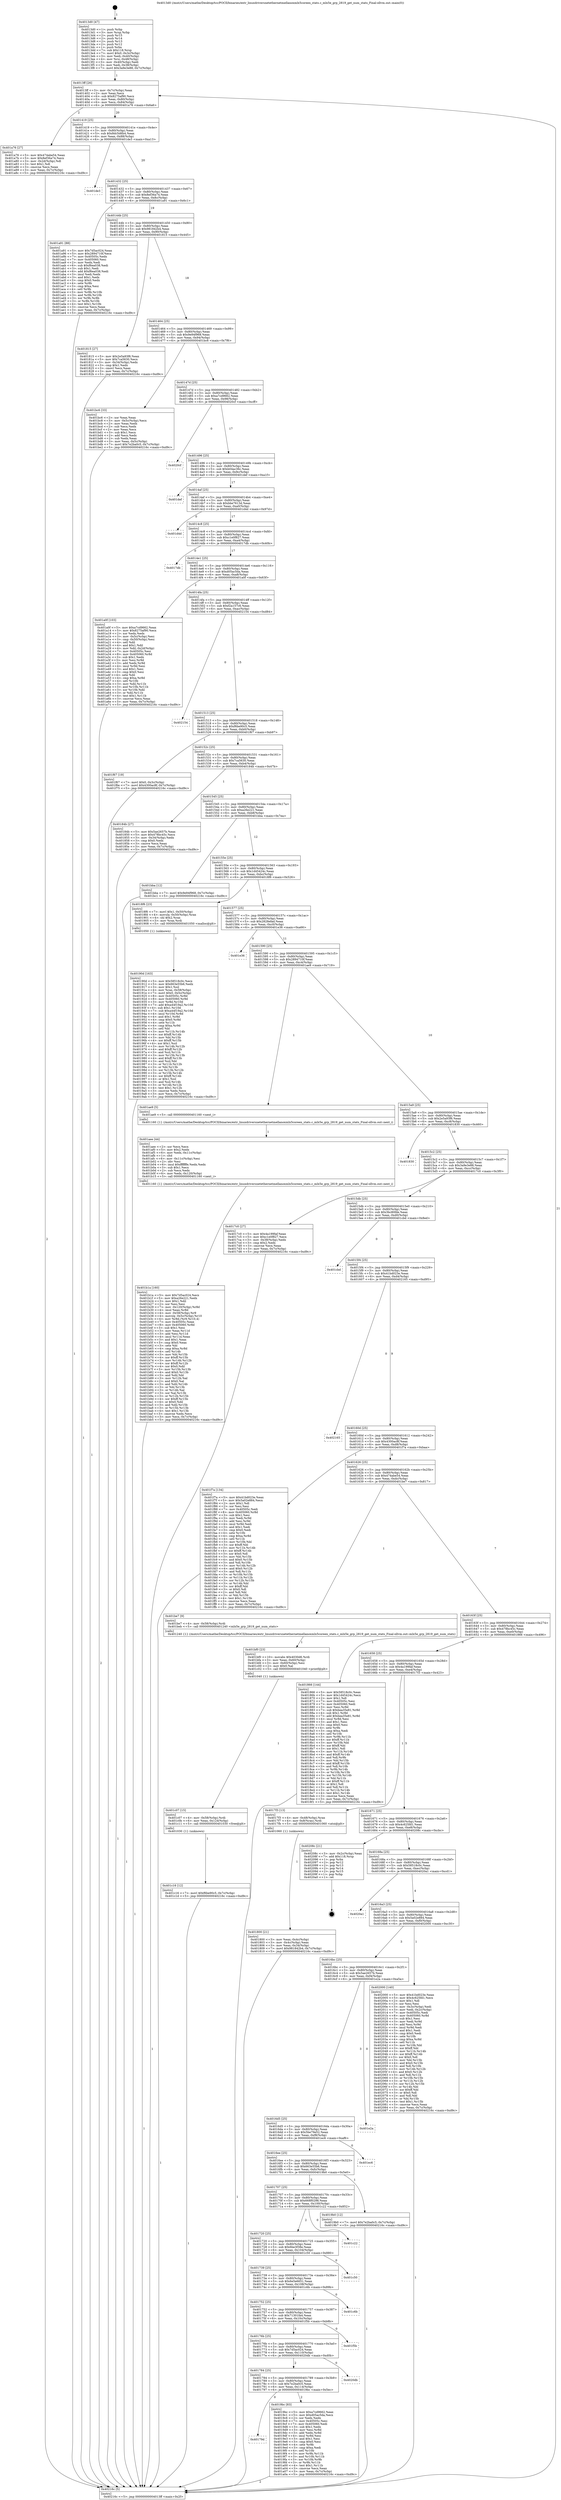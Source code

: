 digraph "0x4013d0" {
  label = "0x4013d0 (/mnt/c/Users/mathe/Desktop/tcc/POCII/binaries/extr_linuxdriversnetethernetmellanoxmlx5coreen_stats.c_mlx5e_grp_2819_get_num_stats_Final-ollvm.out::main(0))"
  labelloc = "t"
  node[shape=record]

  Entry [label="",width=0.3,height=0.3,shape=circle,fillcolor=black,style=filled]
  "0x4013ff" [label="{
     0x4013ff [26]\l
     | [instrs]\l
     &nbsp;&nbsp;0x4013ff \<+3\>: mov -0x7c(%rbp),%eax\l
     &nbsp;&nbsp;0x401402 \<+2\>: mov %eax,%ecx\l
     &nbsp;&nbsp;0x401404 \<+6\>: sub $0x8275af90,%ecx\l
     &nbsp;&nbsp;0x40140a \<+3\>: mov %eax,-0x80(%rbp)\l
     &nbsp;&nbsp;0x40140d \<+6\>: mov %ecx,-0x84(%rbp)\l
     &nbsp;&nbsp;0x401413 \<+6\>: je 0000000000401a76 \<main+0x6a6\>\l
  }"]
  "0x401a76" [label="{
     0x401a76 [27]\l
     | [instrs]\l
     &nbsp;&nbsp;0x401a76 \<+5\>: mov $0x474abe54,%eax\l
     &nbsp;&nbsp;0x401a7b \<+5\>: mov $0x8ef36a74,%ecx\l
     &nbsp;&nbsp;0x401a80 \<+3\>: mov -0x2d(%rbp),%dl\l
     &nbsp;&nbsp;0x401a83 \<+3\>: test $0x1,%dl\l
     &nbsp;&nbsp;0x401a86 \<+3\>: cmovne %ecx,%eax\l
     &nbsp;&nbsp;0x401a89 \<+3\>: mov %eax,-0x7c(%rbp)\l
     &nbsp;&nbsp;0x401a8c \<+5\>: jmp 000000000040216c \<main+0xd9c\>\l
  }"]
  "0x401419" [label="{
     0x401419 [25]\l
     | [instrs]\l
     &nbsp;&nbsp;0x401419 \<+5\>: jmp 000000000040141e \<main+0x4e\>\l
     &nbsp;&nbsp;0x40141e \<+3\>: mov -0x80(%rbp),%eax\l
     &nbsp;&nbsp;0x401421 \<+5\>: sub $0x8dc5d6b4,%eax\l
     &nbsp;&nbsp;0x401426 \<+6\>: mov %eax,-0x88(%rbp)\l
     &nbsp;&nbsp;0x40142c \<+6\>: je 0000000000401de3 \<main+0xa13\>\l
  }"]
  Exit [label="",width=0.3,height=0.3,shape=circle,fillcolor=black,style=filled,peripheries=2]
  "0x401de3" [label="{
     0x401de3\l
  }", style=dashed]
  "0x401432" [label="{
     0x401432 [25]\l
     | [instrs]\l
     &nbsp;&nbsp;0x401432 \<+5\>: jmp 0000000000401437 \<main+0x67\>\l
     &nbsp;&nbsp;0x401437 \<+3\>: mov -0x80(%rbp),%eax\l
     &nbsp;&nbsp;0x40143a \<+5\>: sub $0x8ef36a74,%eax\l
     &nbsp;&nbsp;0x40143f \<+6\>: mov %eax,-0x8c(%rbp)\l
     &nbsp;&nbsp;0x401445 \<+6\>: je 0000000000401a91 \<main+0x6c1\>\l
  }"]
  "0x401c16" [label="{
     0x401c16 [12]\l
     | [instrs]\l
     &nbsp;&nbsp;0x401c16 \<+7\>: movl $0xf6be90c5,-0x7c(%rbp)\l
     &nbsp;&nbsp;0x401c1d \<+5\>: jmp 000000000040216c \<main+0xd9c\>\l
  }"]
  "0x401a91" [label="{
     0x401a91 [88]\l
     | [instrs]\l
     &nbsp;&nbsp;0x401a91 \<+5\>: mov $0x7d5ac024,%eax\l
     &nbsp;&nbsp;0x401a96 \<+5\>: mov $0x2894710f,%ecx\l
     &nbsp;&nbsp;0x401a9b \<+7\>: mov 0x40505c,%edx\l
     &nbsp;&nbsp;0x401aa2 \<+7\>: mov 0x405060,%esi\l
     &nbsp;&nbsp;0x401aa9 \<+2\>: mov %edx,%edi\l
     &nbsp;&nbsp;0x401aab \<+6\>: sub $0xf6ea038,%edi\l
     &nbsp;&nbsp;0x401ab1 \<+3\>: sub $0x1,%edi\l
     &nbsp;&nbsp;0x401ab4 \<+6\>: add $0xf6ea038,%edi\l
     &nbsp;&nbsp;0x401aba \<+3\>: imul %edi,%edx\l
     &nbsp;&nbsp;0x401abd \<+3\>: and $0x1,%edx\l
     &nbsp;&nbsp;0x401ac0 \<+3\>: cmp $0x0,%edx\l
     &nbsp;&nbsp;0x401ac3 \<+4\>: sete %r8b\l
     &nbsp;&nbsp;0x401ac7 \<+3\>: cmp $0xa,%esi\l
     &nbsp;&nbsp;0x401aca \<+4\>: setl %r9b\l
     &nbsp;&nbsp;0x401ace \<+3\>: mov %r8b,%r10b\l
     &nbsp;&nbsp;0x401ad1 \<+3\>: and %r9b,%r10b\l
     &nbsp;&nbsp;0x401ad4 \<+3\>: xor %r9b,%r8b\l
     &nbsp;&nbsp;0x401ad7 \<+3\>: or %r8b,%r10b\l
     &nbsp;&nbsp;0x401ada \<+4\>: test $0x1,%r10b\l
     &nbsp;&nbsp;0x401ade \<+3\>: cmovne %ecx,%eax\l
     &nbsp;&nbsp;0x401ae1 \<+3\>: mov %eax,-0x7c(%rbp)\l
     &nbsp;&nbsp;0x401ae4 \<+5\>: jmp 000000000040216c \<main+0xd9c\>\l
  }"]
  "0x40144b" [label="{
     0x40144b [25]\l
     | [instrs]\l
     &nbsp;&nbsp;0x40144b \<+5\>: jmp 0000000000401450 \<main+0x80\>\l
     &nbsp;&nbsp;0x401450 \<+3\>: mov -0x80(%rbp),%eax\l
     &nbsp;&nbsp;0x401453 \<+5\>: sub $0x981842b4,%eax\l
     &nbsp;&nbsp;0x401458 \<+6\>: mov %eax,-0x90(%rbp)\l
     &nbsp;&nbsp;0x40145e \<+6\>: je 0000000000401815 \<main+0x445\>\l
  }"]
  "0x401c07" [label="{
     0x401c07 [15]\l
     | [instrs]\l
     &nbsp;&nbsp;0x401c07 \<+4\>: mov -0x58(%rbp),%rdi\l
     &nbsp;&nbsp;0x401c0b \<+6\>: mov %eax,-0x124(%rbp)\l
     &nbsp;&nbsp;0x401c11 \<+5\>: call 0000000000401030 \<free@plt\>\l
     | [calls]\l
     &nbsp;&nbsp;0x401030 \{1\} (unknown)\l
  }"]
  "0x401815" [label="{
     0x401815 [27]\l
     | [instrs]\l
     &nbsp;&nbsp;0x401815 \<+5\>: mov $0x2e5a93f6,%eax\l
     &nbsp;&nbsp;0x40181a \<+5\>: mov $0x7ca5630,%ecx\l
     &nbsp;&nbsp;0x40181f \<+3\>: mov -0x34(%rbp),%edx\l
     &nbsp;&nbsp;0x401822 \<+3\>: cmp $0x1,%edx\l
     &nbsp;&nbsp;0x401825 \<+3\>: cmovl %ecx,%eax\l
     &nbsp;&nbsp;0x401828 \<+3\>: mov %eax,-0x7c(%rbp)\l
     &nbsp;&nbsp;0x40182b \<+5\>: jmp 000000000040216c \<main+0xd9c\>\l
  }"]
  "0x401464" [label="{
     0x401464 [25]\l
     | [instrs]\l
     &nbsp;&nbsp;0x401464 \<+5\>: jmp 0000000000401469 \<main+0x99\>\l
     &nbsp;&nbsp;0x401469 \<+3\>: mov -0x80(%rbp),%eax\l
     &nbsp;&nbsp;0x40146c \<+5\>: sub $0x9e94f968,%eax\l
     &nbsp;&nbsp;0x401471 \<+6\>: mov %eax,-0x94(%rbp)\l
     &nbsp;&nbsp;0x401477 \<+6\>: je 0000000000401bc6 \<main+0x7f6\>\l
  }"]
  "0x401bf0" [label="{
     0x401bf0 [23]\l
     | [instrs]\l
     &nbsp;&nbsp;0x401bf0 \<+10\>: movabs $0x4030d6,%rdi\l
     &nbsp;&nbsp;0x401bfa \<+3\>: mov %eax,-0x60(%rbp)\l
     &nbsp;&nbsp;0x401bfd \<+3\>: mov -0x60(%rbp),%esi\l
     &nbsp;&nbsp;0x401c00 \<+2\>: mov $0x0,%al\l
     &nbsp;&nbsp;0x401c02 \<+5\>: call 0000000000401040 \<printf@plt\>\l
     | [calls]\l
     &nbsp;&nbsp;0x401040 \{1\} (unknown)\l
  }"]
  "0x401bc6" [label="{
     0x401bc6 [33]\l
     | [instrs]\l
     &nbsp;&nbsp;0x401bc6 \<+2\>: xor %eax,%eax\l
     &nbsp;&nbsp;0x401bc8 \<+3\>: mov -0x5c(%rbp),%ecx\l
     &nbsp;&nbsp;0x401bcb \<+2\>: mov %eax,%edx\l
     &nbsp;&nbsp;0x401bcd \<+2\>: sub %ecx,%edx\l
     &nbsp;&nbsp;0x401bcf \<+2\>: mov %eax,%ecx\l
     &nbsp;&nbsp;0x401bd1 \<+3\>: sub $0x1,%ecx\l
     &nbsp;&nbsp;0x401bd4 \<+2\>: add %ecx,%edx\l
     &nbsp;&nbsp;0x401bd6 \<+2\>: sub %edx,%eax\l
     &nbsp;&nbsp;0x401bd8 \<+3\>: mov %eax,-0x5c(%rbp)\l
     &nbsp;&nbsp;0x401bdb \<+7\>: movl $0x7e2ba0c5,-0x7c(%rbp)\l
     &nbsp;&nbsp;0x401be2 \<+5\>: jmp 000000000040216c \<main+0xd9c\>\l
  }"]
  "0x40147d" [label="{
     0x40147d [25]\l
     | [instrs]\l
     &nbsp;&nbsp;0x40147d \<+5\>: jmp 0000000000401482 \<main+0xb2\>\l
     &nbsp;&nbsp;0x401482 \<+3\>: mov -0x80(%rbp),%eax\l
     &nbsp;&nbsp;0x401485 \<+5\>: sub $0xa7cd9662,%eax\l
     &nbsp;&nbsp;0x40148a \<+6\>: mov %eax,-0x98(%rbp)\l
     &nbsp;&nbsp;0x401490 \<+6\>: je 00000000004020cf \<main+0xcff\>\l
  }"]
  "0x401b1a" [label="{
     0x401b1a [160]\l
     | [instrs]\l
     &nbsp;&nbsp;0x401b1a \<+5\>: mov $0x7d5ac024,%ecx\l
     &nbsp;&nbsp;0x401b1f \<+5\>: mov $0xa26e221,%edx\l
     &nbsp;&nbsp;0x401b24 \<+3\>: mov $0x1,%dil\l
     &nbsp;&nbsp;0x401b27 \<+2\>: xor %esi,%esi\l
     &nbsp;&nbsp;0x401b29 \<+7\>: mov -0x120(%rbp),%r8d\l
     &nbsp;&nbsp;0x401b30 \<+4\>: imul %eax,%r8d\l
     &nbsp;&nbsp;0x401b34 \<+4\>: mov -0x58(%rbp),%r9\l
     &nbsp;&nbsp;0x401b38 \<+4\>: movslq -0x5c(%rbp),%r10\l
     &nbsp;&nbsp;0x401b3c \<+4\>: mov %r8d,(%r9,%r10,4)\l
     &nbsp;&nbsp;0x401b40 \<+7\>: mov 0x40505c,%eax\l
     &nbsp;&nbsp;0x401b47 \<+8\>: mov 0x405060,%r8d\l
     &nbsp;&nbsp;0x401b4f \<+3\>: sub $0x1,%esi\l
     &nbsp;&nbsp;0x401b52 \<+3\>: mov %eax,%r11d\l
     &nbsp;&nbsp;0x401b55 \<+3\>: add %esi,%r11d\l
     &nbsp;&nbsp;0x401b58 \<+4\>: imul %r11d,%eax\l
     &nbsp;&nbsp;0x401b5c \<+3\>: and $0x1,%eax\l
     &nbsp;&nbsp;0x401b5f \<+3\>: cmp $0x0,%eax\l
     &nbsp;&nbsp;0x401b62 \<+3\>: sete %bl\l
     &nbsp;&nbsp;0x401b65 \<+4\>: cmp $0xa,%r8d\l
     &nbsp;&nbsp;0x401b69 \<+4\>: setl %r14b\l
     &nbsp;&nbsp;0x401b6d \<+3\>: mov %bl,%r15b\l
     &nbsp;&nbsp;0x401b70 \<+4\>: xor $0xff,%r15b\l
     &nbsp;&nbsp;0x401b74 \<+3\>: mov %r14b,%r12b\l
     &nbsp;&nbsp;0x401b77 \<+4\>: xor $0xff,%r12b\l
     &nbsp;&nbsp;0x401b7b \<+4\>: xor $0x0,%dil\l
     &nbsp;&nbsp;0x401b7f \<+3\>: mov %r15b,%r13b\l
     &nbsp;&nbsp;0x401b82 \<+4\>: and $0x0,%r13b\l
     &nbsp;&nbsp;0x401b86 \<+3\>: and %dil,%bl\l
     &nbsp;&nbsp;0x401b89 \<+3\>: mov %r12b,%al\l
     &nbsp;&nbsp;0x401b8c \<+2\>: and $0x0,%al\l
     &nbsp;&nbsp;0x401b8e \<+3\>: and %dil,%r14b\l
     &nbsp;&nbsp;0x401b91 \<+3\>: or %bl,%r13b\l
     &nbsp;&nbsp;0x401b94 \<+3\>: or %r14b,%al\l
     &nbsp;&nbsp;0x401b97 \<+3\>: xor %al,%r13b\l
     &nbsp;&nbsp;0x401b9a \<+3\>: or %r12b,%r15b\l
     &nbsp;&nbsp;0x401b9d \<+4\>: xor $0xff,%r15b\l
     &nbsp;&nbsp;0x401ba1 \<+4\>: or $0x0,%dil\l
     &nbsp;&nbsp;0x401ba5 \<+3\>: and %dil,%r15b\l
     &nbsp;&nbsp;0x401ba8 \<+3\>: or %r15b,%r13b\l
     &nbsp;&nbsp;0x401bab \<+4\>: test $0x1,%r13b\l
     &nbsp;&nbsp;0x401baf \<+3\>: cmovne %edx,%ecx\l
     &nbsp;&nbsp;0x401bb2 \<+3\>: mov %ecx,-0x7c(%rbp)\l
     &nbsp;&nbsp;0x401bb5 \<+5\>: jmp 000000000040216c \<main+0xd9c\>\l
  }"]
  "0x4020cf" [label="{
     0x4020cf\l
  }", style=dashed]
  "0x401496" [label="{
     0x401496 [25]\l
     | [instrs]\l
     &nbsp;&nbsp;0x401496 \<+5\>: jmp 000000000040149b \<main+0xcb\>\l
     &nbsp;&nbsp;0x40149b \<+3\>: mov -0x80(%rbp),%eax\l
     &nbsp;&nbsp;0x40149e \<+5\>: sub $0xb04ac36c,%eax\l
     &nbsp;&nbsp;0x4014a3 \<+6\>: mov %eax,-0x9c(%rbp)\l
     &nbsp;&nbsp;0x4014a9 \<+6\>: je 0000000000401def \<main+0xa1f\>\l
  }"]
  "0x401aee" [label="{
     0x401aee [44]\l
     | [instrs]\l
     &nbsp;&nbsp;0x401aee \<+2\>: xor %ecx,%ecx\l
     &nbsp;&nbsp;0x401af0 \<+5\>: mov $0x2,%edx\l
     &nbsp;&nbsp;0x401af5 \<+6\>: mov %edx,-0x11c(%rbp)\l
     &nbsp;&nbsp;0x401afb \<+1\>: cltd\l
     &nbsp;&nbsp;0x401afc \<+6\>: mov -0x11c(%rbp),%esi\l
     &nbsp;&nbsp;0x401b02 \<+2\>: idiv %esi\l
     &nbsp;&nbsp;0x401b04 \<+6\>: imul $0xfffffffe,%edx,%edx\l
     &nbsp;&nbsp;0x401b0a \<+3\>: sub $0x1,%ecx\l
     &nbsp;&nbsp;0x401b0d \<+2\>: sub %ecx,%edx\l
     &nbsp;&nbsp;0x401b0f \<+6\>: mov %edx,-0x120(%rbp)\l
     &nbsp;&nbsp;0x401b15 \<+5\>: call 0000000000401160 \<next_i\>\l
     | [calls]\l
     &nbsp;&nbsp;0x401160 \{1\} (/mnt/c/Users/mathe/Desktop/tcc/POCII/binaries/extr_linuxdriversnetethernetmellanoxmlx5coreen_stats.c_mlx5e_grp_2819_get_num_stats_Final-ollvm.out::next_i)\l
  }"]
  "0x401def" [label="{
     0x401def\l
  }", style=dashed]
  "0x4014af" [label="{
     0x4014af [25]\l
     | [instrs]\l
     &nbsp;&nbsp;0x4014af \<+5\>: jmp 00000000004014b4 \<main+0xe4\>\l
     &nbsp;&nbsp;0x4014b4 \<+3\>: mov -0x80(%rbp),%eax\l
     &nbsp;&nbsp;0x4014b7 \<+5\>: sub $0xbbe7613d,%eax\l
     &nbsp;&nbsp;0x4014bc \<+6\>: mov %eax,-0xa0(%rbp)\l
     &nbsp;&nbsp;0x4014c2 \<+6\>: je 0000000000401d4d \<main+0x97d\>\l
  }"]
  "0x40179d" [label="{
     0x40179d\l
  }", style=dashed]
  "0x401d4d" [label="{
     0x401d4d\l
  }", style=dashed]
  "0x4014c8" [label="{
     0x4014c8 [25]\l
     | [instrs]\l
     &nbsp;&nbsp;0x4014c8 \<+5\>: jmp 00000000004014cd \<main+0xfd\>\l
     &nbsp;&nbsp;0x4014cd \<+3\>: mov -0x80(%rbp),%eax\l
     &nbsp;&nbsp;0x4014d0 \<+5\>: sub $0xc1e0f827,%eax\l
     &nbsp;&nbsp;0x4014d5 \<+6\>: mov %eax,-0xa4(%rbp)\l
     &nbsp;&nbsp;0x4014db \<+6\>: je 00000000004017db \<main+0x40b\>\l
  }"]
  "0x4019bc" [label="{
     0x4019bc [83]\l
     | [instrs]\l
     &nbsp;&nbsp;0x4019bc \<+5\>: mov $0xa7cd9662,%eax\l
     &nbsp;&nbsp;0x4019c1 \<+5\>: mov $0xd05ac5da,%ecx\l
     &nbsp;&nbsp;0x4019c6 \<+2\>: xor %edx,%edx\l
     &nbsp;&nbsp;0x4019c8 \<+7\>: mov 0x40505c,%esi\l
     &nbsp;&nbsp;0x4019cf \<+7\>: mov 0x405060,%edi\l
     &nbsp;&nbsp;0x4019d6 \<+3\>: sub $0x1,%edx\l
     &nbsp;&nbsp;0x4019d9 \<+3\>: mov %esi,%r8d\l
     &nbsp;&nbsp;0x4019dc \<+3\>: add %edx,%r8d\l
     &nbsp;&nbsp;0x4019df \<+4\>: imul %r8d,%esi\l
     &nbsp;&nbsp;0x4019e3 \<+3\>: and $0x1,%esi\l
     &nbsp;&nbsp;0x4019e6 \<+3\>: cmp $0x0,%esi\l
     &nbsp;&nbsp;0x4019e9 \<+4\>: sete %r9b\l
     &nbsp;&nbsp;0x4019ed \<+3\>: cmp $0xa,%edi\l
     &nbsp;&nbsp;0x4019f0 \<+4\>: setl %r10b\l
     &nbsp;&nbsp;0x4019f4 \<+3\>: mov %r9b,%r11b\l
     &nbsp;&nbsp;0x4019f7 \<+3\>: and %r10b,%r11b\l
     &nbsp;&nbsp;0x4019fa \<+3\>: xor %r10b,%r9b\l
     &nbsp;&nbsp;0x4019fd \<+3\>: or %r9b,%r11b\l
     &nbsp;&nbsp;0x401a00 \<+4\>: test $0x1,%r11b\l
     &nbsp;&nbsp;0x401a04 \<+3\>: cmovne %ecx,%eax\l
     &nbsp;&nbsp;0x401a07 \<+3\>: mov %eax,-0x7c(%rbp)\l
     &nbsp;&nbsp;0x401a0a \<+5\>: jmp 000000000040216c \<main+0xd9c\>\l
  }"]
  "0x4017db" [label="{
     0x4017db\l
  }", style=dashed]
  "0x4014e1" [label="{
     0x4014e1 [25]\l
     | [instrs]\l
     &nbsp;&nbsp;0x4014e1 \<+5\>: jmp 00000000004014e6 \<main+0x116\>\l
     &nbsp;&nbsp;0x4014e6 \<+3\>: mov -0x80(%rbp),%eax\l
     &nbsp;&nbsp;0x4014e9 \<+5\>: sub $0xd05ac5da,%eax\l
     &nbsp;&nbsp;0x4014ee \<+6\>: mov %eax,-0xa8(%rbp)\l
     &nbsp;&nbsp;0x4014f4 \<+6\>: je 0000000000401a0f \<main+0x63f\>\l
  }"]
  "0x401784" [label="{
     0x401784 [25]\l
     | [instrs]\l
     &nbsp;&nbsp;0x401784 \<+5\>: jmp 0000000000401789 \<main+0x3b9\>\l
     &nbsp;&nbsp;0x401789 \<+3\>: mov -0x80(%rbp),%eax\l
     &nbsp;&nbsp;0x40178c \<+5\>: sub $0x7e2ba0c5,%eax\l
     &nbsp;&nbsp;0x401791 \<+6\>: mov %eax,-0x114(%rbp)\l
     &nbsp;&nbsp;0x401797 \<+6\>: je 00000000004019bc \<main+0x5ec\>\l
  }"]
  "0x401a0f" [label="{
     0x401a0f [103]\l
     | [instrs]\l
     &nbsp;&nbsp;0x401a0f \<+5\>: mov $0xa7cd9662,%eax\l
     &nbsp;&nbsp;0x401a14 \<+5\>: mov $0x8275af90,%ecx\l
     &nbsp;&nbsp;0x401a19 \<+2\>: xor %edx,%edx\l
     &nbsp;&nbsp;0x401a1b \<+3\>: mov -0x5c(%rbp),%esi\l
     &nbsp;&nbsp;0x401a1e \<+3\>: cmp -0x50(%rbp),%esi\l
     &nbsp;&nbsp;0x401a21 \<+4\>: setl %dil\l
     &nbsp;&nbsp;0x401a25 \<+4\>: and $0x1,%dil\l
     &nbsp;&nbsp;0x401a29 \<+4\>: mov %dil,-0x2d(%rbp)\l
     &nbsp;&nbsp;0x401a2d \<+7\>: mov 0x40505c,%esi\l
     &nbsp;&nbsp;0x401a34 \<+8\>: mov 0x405060,%r8d\l
     &nbsp;&nbsp;0x401a3c \<+3\>: sub $0x1,%edx\l
     &nbsp;&nbsp;0x401a3f \<+3\>: mov %esi,%r9d\l
     &nbsp;&nbsp;0x401a42 \<+3\>: add %edx,%r9d\l
     &nbsp;&nbsp;0x401a45 \<+4\>: imul %r9d,%esi\l
     &nbsp;&nbsp;0x401a49 \<+3\>: and $0x1,%esi\l
     &nbsp;&nbsp;0x401a4c \<+3\>: cmp $0x0,%esi\l
     &nbsp;&nbsp;0x401a4f \<+4\>: sete %dil\l
     &nbsp;&nbsp;0x401a53 \<+4\>: cmp $0xa,%r8d\l
     &nbsp;&nbsp;0x401a57 \<+4\>: setl %r10b\l
     &nbsp;&nbsp;0x401a5b \<+3\>: mov %dil,%r11b\l
     &nbsp;&nbsp;0x401a5e \<+3\>: and %r10b,%r11b\l
     &nbsp;&nbsp;0x401a61 \<+3\>: xor %r10b,%dil\l
     &nbsp;&nbsp;0x401a64 \<+3\>: or %dil,%r11b\l
     &nbsp;&nbsp;0x401a67 \<+4\>: test $0x1,%r11b\l
     &nbsp;&nbsp;0x401a6b \<+3\>: cmovne %ecx,%eax\l
     &nbsp;&nbsp;0x401a6e \<+3\>: mov %eax,-0x7c(%rbp)\l
     &nbsp;&nbsp;0x401a71 \<+5\>: jmp 000000000040216c \<main+0xd9c\>\l
  }"]
  "0x4014fa" [label="{
     0x4014fa [25]\l
     | [instrs]\l
     &nbsp;&nbsp;0x4014fa \<+5\>: jmp 00000000004014ff \<main+0x12f\>\l
     &nbsp;&nbsp;0x4014ff \<+3\>: mov -0x80(%rbp),%eax\l
     &nbsp;&nbsp;0x401502 \<+5\>: sub $0xf2a157c6,%eax\l
     &nbsp;&nbsp;0x401507 \<+6\>: mov %eax,-0xac(%rbp)\l
     &nbsp;&nbsp;0x40150d \<+6\>: je 0000000000402154 \<main+0xd84\>\l
  }"]
  "0x4020db" [label="{
     0x4020db\l
  }", style=dashed]
  "0x402154" [label="{
     0x402154\l
  }", style=dashed]
  "0x401513" [label="{
     0x401513 [25]\l
     | [instrs]\l
     &nbsp;&nbsp;0x401513 \<+5\>: jmp 0000000000401518 \<main+0x148\>\l
     &nbsp;&nbsp;0x401518 \<+3\>: mov -0x80(%rbp),%eax\l
     &nbsp;&nbsp;0x40151b \<+5\>: sub $0xf6be90c5,%eax\l
     &nbsp;&nbsp;0x401520 \<+6\>: mov %eax,-0xb0(%rbp)\l
     &nbsp;&nbsp;0x401526 \<+6\>: je 0000000000401f67 \<main+0xb97\>\l
  }"]
  "0x40176b" [label="{
     0x40176b [25]\l
     | [instrs]\l
     &nbsp;&nbsp;0x40176b \<+5\>: jmp 0000000000401770 \<main+0x3a0\>\l
     &nbsp;&nbsp;0x401770 \<+3\>: mov -0x80(%rbp),%eax\l
     &nbsp;&nbsp;0x401773 \<+5\>: sub $0x7d5ac024,%eax\l
     &nbsp;&nbsp;0x401778 \<+6\>: mov %eax,-0x110(%rbp)\l
     &nbsp;&nbsp;0x40177e \<+6\>: je 00000000004020db \<main+0xd0b\>\l
  }"]
  "0x401f67" [label="{
     0x401f67 [19]\l
     | [instrs]\l
     &nbsp;&nbsp;0x401f67 \<+7\>: movl $0x0,-0x3c(%rbp)\l
     &nbsp;&nbsp;0x401f6e \<+7\>: movl $0x4300ac8f,-0x7c(%rbp)\l
     &nbsp;&nbsp;0x401f75 \<+5\>: jmp 000000000040216c \<main+0xd9c\>\l
  }"]
  "0x40152c" [label="{
     0x40152c [25]\l
     | [instrs]\l
     &nbsp;&nbsp;0x40152c \<+5\>: jmp 0000000000401531 \<main+0x161\>\l
     &nbsp;&nbsp;0x401531 \<+3\>: mov -0x80(%rbp),%eax\l
     &nbsp;&nbsp;0x401534 \<+5\>: sub $0x7ca5630,%eax\l
     &nbsp;&nbsp;0x401539 \<+6\>: mov %eax,-0xb4(%rbp)\l
     &nbsp;&nbsp;0x40153f \<+6\>: je 000000000040184b \<main+0x47b\>\l
  }"]
  "0x401f5b" [label="{
     0x401f5b\l
  }", style=dashed]
  "0x40184b" [label="{
     0x40184b [27]\l
     | [instrs]\l
     &nbsp;&nbsp;0x40184b \<+5\>: mov $0x5ae2657b,%eax\l
     &nbsp;&nbsp;0x401850 \<+5\>: mov $0x478bc45c,%ecx\l
     &nbsp;&nbsp;0x401855 \<+3\>: mov -0x34(%rbp),%edx\l
     &nbsp;&nbsp;0x401858 \<+3\>: cmp $0x0,%edx\l
     &nbsp;&nbsp;0x40185b \<+3\>: cmove %ecx,%eax\l
     &nbsp;&nbsp;0x40185e \<+3\>: mov %eax,-0x7c(%rbp)\l
     &nbsp;&nbsp;0x401861 \<+5\>: jmp 000000000040216c \<main+0xd9c\>\l
  }"]
  "0x401545" [label="{
     0x401545 [25]\l
     | [instrs]\l
     &nbsp;&nbsp;0x401545 \<+5\>: jmp 000000000040154a \<main+0x17a\>\l
     &nbsp;&nbsp;0x40154a \<+3\>: mov -0x80(%rbp),%eax\l
     &nbsp;&nbsp;0x40154d \<+5\>: sub $0xa26e221,%eax\l
     &nbsp;&nbsp;0x401552 \<+6\>: mov %eax,-0xb8(%rbp)\l
     &nbsp;&nbsp;0x401558 \<+6\>: je 0000000000401bba \<main+0x7ea\>\l
  }"]
  "0x401752" [label="{
     0x401752 [25]\l
     | [instrs]\l
     &nbsp;&nbsp;0x401752 \<+5\>: jmp 0000000000401757 \<main+0x387\>\l
     &nbsp;&nbsp;0x401757 \<+3\>: mov -0x80(%rbp),%eax\l
     &nbsp;&nbsp;0x40175a \<+5\>: sub $0x71301fa4,%eax\l
     &nbsp;&nbsp;0x40175f \<+6\>: mov %eax,-0x10c(%rbp)\l
     &nbsp;&nbsp;0x401765 \<+6\>: je 0000000000401f5b \<main+0xb8b\>\l
  }"]
  "0x401bba" [label="{
     0x401bba [12]\l
     | [instrs]\l
     &nbsp;&nbsp;0x401bba \<+7\>: movl $0x9e94f968,-0x7c(%rbp)\l
     &nbsp;&nbsp;0x401bc1 \<+5\>: jmp 000000000040216c \<main+0xd9c\>\l
  }"]
  "0x40155e" [label="{
     0x40155e [25]\l
     | [instrs]\l
     &nbsp;&nbsp;0x40155e \<+5\>: jmp 0000000000401563 \<main+0x193\>\l
     &nbsp;&nbsp;0x401563 \<+3\>: mov -0x80(%rbp),%eax\l
     &nbsp;&nbsp;0x401566 \<+5\>: sub $0x1d45424c,%eax\l
     &nbsp;&nbsp;0x40156b \<+6\>: mov %eax,-0xbc(%rbp)\l
     &nbsp;&nbsp;0x401571 \<+6\>: je 00000000004018f6 \<main+0x526\>\l
  }"]
  "0x401c6b" [label="{
     0x401c6b\l
  }", style=dashed]
  "0x4018f6" [label="{
     0x4018f6 [23]\l
     | [instrs]\l
     &nbsp;&nbsp;0x4018f6 \<+7\>: movl $0x1,-0x50(%rbp)\l
     &nbsp;&nbsp;0x4018fd \<+4\>: movslq -0x50(%rbp),%rax\l
     &nbsp;&nbsp;0x401901 \<+4\>: shl $0x2,%rax\l
     &nbsp;&nbsp;0x401905 \<+3\>: mov %rax,%rdi\l
     &nbsp;&nbsp;0x401908 \<+5\>: call 0000000000401050 \<malloc@plt\>\l
     | [calls]\l
     &nbsp;&nbsp;0x401050 \{1\} (unknown)\l
  }"]
  "0x401577" [label="{
     0x401577 [25]\l
     | [instrs]\l
     &nbsp;&nbsp;0x401577 \<+5\>: jmp 000000000040157c \<main+0x1ac\>\l
     &nbsp;&nbsp;0x40157c \<+3\>: mov -0x80(%rbp),%eax\l
     &nbsp;&nbsp;0x40157f \<+5\>: sub $0x2828efad,%eax\l
     &nbsp;&nbsp;0x401584 \<+6\>: mov %eax,-0xc0(%rbp)\l
     &nbsp;&nbsp;0x40158a \<+6\>: je 0000000000401e36 \<main+0xa66\>\l
  }"]
  "0x401739" [label="{
     0x401739 [25]\l
     | [instrs]\l
     &nbsp;&nbsp;0x401739 \<+5\>: jmp 000000000040173e \<main+0x36e\>\l
     &nbsp;&nbsp;0x40173e \<+3\>: mov -0x80(%rbp),%eax\l
     &nbsp;&nbsp;0x401741 \<+5\>: sub $0x6e5e6651,%eax\l
     &nbsp;&nbsp;0x401746 \<+6\>: mov %eax,-0x108(%rbp)\l
     &nbsp;&nbsp;0x40174c \<+6\>: je 0000000000401c6b \<main+0x89b\>\l
  }"]
  "0x401e36" [label="{
     0x401e36\l
  }", style=dashed]
  "0x401590" [label="{
     0x401590 [25]\l
     | [instrs]\l
     &nbsp;&nbsp;0x401590 \<+5\>: jmp 0000000000401595 \<main+0x1c5\>\l
     &nbsp;&nbsp;0x401595 \<+3\>: mov -0x80(%rbp),%eax\l
     &nbsp;&nbsp;0x401598 \<+5\>: sub $0x2894710f,%eax\l
     &nbsp;&nbsp;0x40159d \<+6\>: mov %eax,-0xc4(%rbp)\l
     &nbsp;&nbsp;0x4015a3 \<+6\>: je 0000000000401ae9 \<main+0x719\>\l
  }"]
  "0x401c50" [label="{
     0x401c50\l
  }", style=dashed]
  "0x401ae9" [label="{
     0x401ae9 [5]\l
     | [instrs]\l
     &nbsp;&nbsp;0x401ae9 \<+5\>: call 0000000000401160 \<next_i\>\l
     | [calls]\l
     &nbsp;&nbsp;0x401160 \{1\} (/mnt/c/Users/mathe/Desktop/tcc/POCII/binaries/extr_linuxdriversnetethernetmellanoxmlx5coreen_stats.c_mlx5e_grp_2819_get_num_stats_Final-ollvm.out::next_i)\l
  }"]
  "0x4015a9" [label="{
     0x4015a9 [25]\l
     | [instrs]\l
     &nbsp;&nbsp;0x4015a9 \<+5\>: jmp 00000000004015ae \<main+0x1de\>\l
     &nbsp;&nbsp;0x4015ae \<+3\>: mov -0x80(%rbp),%eax\l
     &nbsp;&nbsp;0x4015b1 \<+5\>: sub $0x2e5a93f6,%eax\l
     &nbsp;&nbsp;0x4015b6 \<+6\>: mov %eax,-0xc8(%rbp)\l
     &nbsp;&nbsp;0x4015bc \<+6\>: je 0000000000401830 \<main+0x460\>\l
  }"]
  "0x401720" [label="{
     0x401720 [25]\l
     | [instrs]\l
     &nbsp;&nbsp;0x401720 \<+5\>: jmp 0000000000401725 \<main+0x355\>\l
     &nbsp;&nbsp;0x401725 \<+3\>: mov -0x80(%rbp),%eax\l
     &nbsp;&nbsp;0x401728 \<+5\>: sub $0x6be3f38e,%eax\l
     &nbsp;&nbsp;0x40172d \<+6\>: mov %eax,-0x104(%rbp)\l
     &nbsp;&nbsp;0x401733 \<+6\>: je 0000000000401c50 \<main+0x880\>\l
  }"]
  "0x401830" [label="{
     0x401830\l
  }", style=dashed]
  "0x4015c2" [label="{
     0x4015c2 [25]\l
     | [instrs]\l
     &nbsp;&nbsp;0x4015c2 \<+5\>: jmp 00000000004015c7 \<main+0x1f7\>\l
     &nbsp;&nbsp;0x4015c7 \<+3\>: mov -0x80(%rbp),%eax\l
     &nbsp;&nbsp;0x4015ca \<+5\>: sub $0x3a9e3e88,%eax\l
     &nbsp;&nbsp;0x4015cf \<+6\>: mov %eax,-0xcc(%rbp)\l
     &nbsp;&nbsp;0x4015d5 \<+6\>: je 00000000004017c0 \<main+0x3f0\>\l
  }"]
  "0x401c22" [label="{
     0x401c22\l
  }", style=dashed]
  "0x4017c0" [label="{
     0x4017c0 [27]\l
     | [instrs]\l
     &nbsp;&nbsp;0x4017c0 \<+5\>: mov $0x4a199faf,%eax\l
     &nbsp;&nbsp;0x4017c5 \<+5\>: mov $0xc1e0f827,%ecx\l
     &nbsp;&nbsp;0x4017ca \<+3\>: mov -0x38(%rbp),%edx\l
     &nbsp;&nbsp;0x4017cd \<+3\>: cmp $0x2,%edx\l
     &nbsp;&nbsp;0x4017d0 \<+3\>: cmovne %ecx,%eax\l
     &nbsp;&nbsp;0x4017d3 \<+3\>: mov %eax,-0x7c(%rbp)\l
     &nbsp;&nbsp;0x4017d6 \<+5\>: jmp 000000000040216c \<main+0xd9c\>\l
  }"]
  "0x4015db" [label="{
     0x4015db [25]\l
     | [instrs]\l
     &nbsp;&nbsp;0x4015db \<+5\>: jmp 00000000004015e0 \<main+0x210\>\l
     &nbsp;&nbsp;0x4015e0 \<+3\>: mov -0x80(%rbp),%eax\l
     &nbsp;&nbsp;0x4015e3 \<+5\>: sub $0x3bc80fde,%eax\l
     &nbsp;&nbsp;0x4015e8 \<+6\>: mov %eax,-0xd0(%rbp)\l
     &nbsp;&nbsp;0x4015ee \<+6\>: je 0000000000401cbd \<main+0x8ed\>\l
  }"]
  "0x40216c" [label="{
     0x40216c [5]\l
     | [instrs]\l
     &nbsp;&nbsp;0x40216c \<+5\>: jmp 00000000004013ff \<main+0x2f\>\l
  }"]
  "0x4013d0" [label="{
     0x4013d0 [47]\l
     | [instrs]\l
     &nbsp;&nbsp;0x4013d0 \<+1\>: push %rbp\l
     &nbsp;&nbsp;0x4013d1 \<+3\>: mov %rsp,%rbp\l
     &nbsp;&nbsp;0x4013d4 \<+2\>: push %r15\l
     &nbsp;&nbsp;0x4013d6 \<+2\>: push %r14\l
     &nbsp;&nbsp;0x4013d8 \<+2\>: push %r13\l
     &nbsp;&nbsp;0x4013da \<+2\>: push %r12\l
     &nbsp;&nbsp;0x4013dc \<+1\>: push %rbx\l
     &nbsp;&nbsp;0x4013dd \<+7\>: sub $0x118,%rsp\l
     &nbsp;&nbsp;0x4013e4 \<+7\>: movl $0x0,-0x3c(%rbp)\l
     &nbsp;&nbsp;0x4013eb \<+3\>: mov %edi,-0x40(%rbp)\l
     &nbsp;&nbsp;0x4013ee \<+4\>: mov %rsi,-0x48(%rbp)\l
     &nbsp;&nbsp;0x4013f2 \<+3\>: mov -0x40(%rbp),%edi\l
     &nbsp;&nbsp;0x4013f5 \<+3\>: mov %edi,-0x38(%rbp)\l
     &nbsp;&nbsp;0x4013f8 \<+7\>: movl $0x3a9e3e88,-0x7c(%rbp)\l
  }"]
  "0x401707" [label="{
     0x401707 [25]\l
     | [instrs]\l
     &nbsp;&nbsp;0x401707 \<+5\>: jmp 000000000040170c \<main+0x33c\>\l
     &nbsp;&nbsp;0x40170c \<+3\>: mov -0x80(%rbp),%eax\l
     &nbsp;&nbsp;0x40170f \<+5\>: sub $0x668f0298,%eax\l
     &nbsp;&nbsp;0x401714 \<+6\>: mov %eax,-0x100(%rbp)\l
     &nbsp;&nbsp;0x40171a \<+6\>: je 0000000000401c22 \<main+0x852\>\l
  }"]
  "0x401cbd" [label="{
     0x401cbd\l
  }", style=dashed]
  "0x4015f4" [label="{
     0x4015f4 [25]\l
     | [instrs]\l
     &nbsp;&nbsp;0x4015f4 \<+5\>: jmp 00000000004015f9 \<main+0x229\>\l
     &nbsp;&nbsp;0x4015f9 \<+3\>: mov -0x80(%rbp),%eax\l
     &nbsp;&nbsp;0x4015fc \<+5\>: sub $0x41bd023e,%eax\l
     &nbsp;&nbsp;0x401601 \<+6\>: mov %eax,-0xd4(%rbp)\l
     &nbsp;&nbsp;0x401607 \<+6\>: je 0000000000402165 \<main+0xd95\>\l
  }"]
  "0x4019b0" [label="{
     0x4019b0 [12]\l
     | [instrs]\l
     &nbsp;&nbsp;0x4019b0 \<+7\>: movl $0x7e2ba0c5,-0x7c(%rbp)\l
     &nbsp;&nbsp;0x4019b7 \<+5\>: jmp 000000000040216c \<main+0xd9c\>\l
  }"]
  "0x402165" [label="{
     0x402165\l
  }", style=dashed]
  "0x40160d" [label="{
     0x40160d [25]\l
     | [instrs]\l
     &nbsp;&nbsp;0x40160d \<+5\>: jmp 0000000000401612 \<main+0x242\>\l
     &nbsp;&nbsp;0x401612 \<+3\>: mov -0x80(%rbp),%eax\l
     &nbsp;&nbsp;0x401615 \<+5\>: sub $0x4300ac8f,%eax\l
     &nbsp;&nbsp;0x40161a \<+6\>: mov %eax,-0xd8(%rbp)\l
     &nbsp;&nbsp;0x401620 \<+6\>: je 0000000000401f7a \<main+0xbaa\>\l
  }"]
  "0x4016ee" [label="{
     0x4016ee [25]\l
     | [instrs]\l
     &nbsp;&nbsp;0x4016ee \<+5\>: jmp 00000000004016f3 \<main+0x323\>\l
     &nbsp;&nbsp;0x4016f3 \<+3\>: mov -0x80(%rbp),%eax\l
     &nbsp;&nbsp;0x4016f6 \<+5\>: sub $0x663e55b6,%eax\l
     &nbsp;&nbsp;0x4016fb \<+6\>: mov %eax,-0xfc(%rbp)\l
     &nbsp;&nbsp;0x401701 \<+6\>: je 00000000004019b0 \<main+0x5e0\>\l
  }"]
  "0x401f7a" [label="{
     0x401f7a [134]\l
     | [instrs]\l
     &nbsp;&nbsp;0x401f7a \<+5\>: mov $0x41bd023e,%eax\l
     &nbsp;&nbsp;0x401f7f \<+5\>: mov $0x5a02e884,%ecx\l
     &nbsp;&nbsp;0x401f84 \<+2\>: mov $0x1,%dl\l
     &nbsp;&nbsp;0x401f86 \<+2\>: xor %esi,%esi\l
     &nbsp;&nbsp;0x401f88 \<+7\>: mov 0x40505c,%edi\l
     &nbsp;&nbsp;0x401f8f \<+8\>: mov 0x405060,%r8d\l
     &nbsp;&nbsp;0x401f97 \<+3\>: sub $0x1,%esi\l
     &nbsp;&nbsp;0x401f9a \<+3\>: mov %edi,%r9d\l
     &nbsp;&nbsp;0x401f9d \<+3\>: add %esi,%r9d\l
     &nbsp;&nbsp;0x401fa0 \<+4\>: imul %r9d,%edi\l
     &nbsp;&nbsp;0x401fa4 \<+3\>: and $0x1,%edi\l
     &nbsp;&nbsp;0x401fa7 \<+3\>: cmp $0x0,%edi\l
     &nbsp;&nbsp;0x401faa \<+4\>: sete %r10b\l
     &nbsp;&nbsp;0x401fae \<+4\>: cmp $0xa,%r8d\l
     &nbsp;&nbsp;0x401fb2 \<+4\>: setl %r11b\l
     &nbsp;&nbsp;0x401fb6 \<+3\>: mov %r10b,%bl\l
     &nbsp;&nbsp;0x401fb9 \<+3\>: xor $0xff,%bl\l
     &nbsp;&nbsp;0x401fbc \<+3\>: mov %r11b,%r14b\l
     &nbsp;&nbsp;0x401fbf \<+4\>: xor $0xff,%r14b\l
     &nbsp;&nbsp;0x401fc3 \<+3\>: xor $0x0,%dl\l
     &nbsp;&nbsp;0x401fc6 \<+3\>: mov %bl,%r15b\l
     &nbsp;&nbsp;0x401fc9 \<+4\>: and $0x0,%r15b\l
     &nbsp;&nbsp;0x401fcd \<+3\>: and %dl,%r10b\l
     &nbsp;&nbsp;0x401fd0 \<+3\>: mov %r14b,%r12b\l
     &nbsp;&nbsp;0x401fd3 \<+4\>: and $0x0,%r12b\l
     &nbsp;&nbsp;0x401fd7 \<+3\>: and %dl,%r11b\l
     &nbsp;&nbsp;0x401fda \<+3\>: or %r10b,%r15b\l
     &nbsp;&nbsp;0x401fdd \<+3\>: or %r11b,%r12b\l
     &nbsp;&nbsp;0x401fe0 \<+3\>: xor %r12b,%r15b\l
     &nbsp;&nbsp;0x401fe3 \<+3\>: or %r14b,%bl\l
     &nbsp;&nbsp;0x401fe6 \<+3\>: xor $0xff,%bl\l
     &nbsp;&nbsp;0x401fe9 \<+3\>: or $0x0,%dl\l
     &nbsp;&nbsp;0x401fec \<+2\>: and %dl,%bl\l
     &nbsp;&nbsp;0x401fee \<+3\>: or %bl,%r15b\l
     &nbsp;&nbsp;0x401ff1 \<+4\>: test $0x1,%r15b\l
     &nbsp;&nbsp;0x401ff5 \<+3\>: cmovne %ecx,%eax\l
     &nbsp;&nbsp;0x401ff8 \<+3\>: mov %eax,-0x7c(%rbp)\l
     &nbsp;&nbsp;0x401ffb \<+5\>: jmp 000000000040216c \<main+0xd9c\>\l
  }"]
  "0x401626" [label="{
     0x401626 [25]\l
     | [instrs]\l
     &nbsp;&nbsp;0x401626 \<+5\>: jmp 000000000040162b \<main+0x25b\>\l
     &nbsp;&nbsp;0x40162b \<+3\>: mov -0x80(%rbp),%eax\l
     &nbsp;&nbsp;0x40162e \<+5\>: sub $0x474abe54,%eax\l
     &nbsp;&nbsp;0x401633 \<+6\>: mov %eax,-0xdc(%rbp)\l
     &nbsp;&nbsp;0x401639 \<+6\>: je 0000000000401be7 \<main+0x817\>\l
  }"]
  "0x401ec6" [label="{
     0x401ec6\l
  }", style=dashed]
  "0x401be7" [label="{
     0x401be7 [9]\l
     | [instrs]\l
     &nbsp;&nbsp;0x401be7 \<+4\>: mov -0x58(%rbp),%rdi\l
     &nbsp;&nbsp;0x401beb \<+5\>: call 0000000000401240 \<mlx5e_grp_2819_get_num_stats\>\l
     | [calls]\l
     &nbsp;&nbsp;0x401240 \{1\} (/mnt/c/Users/mathe/Desktop/tcc/POCII/binaries/extr_linuxdriversnetethernetmellanoxmlx5coreen_stats.c_mlx5e_grp_2819_get_num_stats_Final-ollvm.out::mlx5e_grp_2819_get_num_stats)\l
  }"]
  "0x40163f" [label="{
     0x40163f [25]\l
     | [instrs]\l
     &nbsp;&nbsp;0x40163f \<+5\>: jmp 0000000000401644 \<main+0x274\>\l
     &nbsp;&nbsp;0x401644 \<+3\>: mov -0x80(%rbp),%eax\l
     &nbsp;&nbsp;0x401647 \<+5\>: sub $0x478bc45c,%eax\l
     &nbsp;&nbsp;0x40164c \<+6\>: mov %eax,-0xe0(%rbp)\l
     &nbsp;&nbsp;0x401652 \<+6\>: je 0000000000401866 \<main+0x496\>\l
  }"]
  "0x4016d5" [label="{
     0x4016d5 [25]\l
     | [instrs]\l
     &nbsp;&nbsp;0x4016d5 \<+5\>: jmp 00000000004016da \<main+0x30a\>\l
     &nbsp;&nbsp;0x4016da \<+3\>: mov -0x80(%rbp),%eax\l
     &nbsp;&nbsp;0x4016dd \<+5\>: sub $0x5be79e52,%eax\l
     &nbsp;&nbsp;0x4016e2 \<+6\>: mov %eax,-0xf8(%rbp)\l
     &nbsp;&nbsp;0x4016e8 \<+6\>: je 0000000000401ec6 \<main+0xaf6\>\l
  }"]
  "0x401866" [label="{
     0x401866 [144]\l
     | [instrs]\l
     &nbsp;&nbsp;0x401866 \<+5\>: mov $0x58518c0c,%eax\l
     &nbsp;&nbsp;0x40186b \<+5\>: mov $0x1d45424c,%ecx\l
     &nbsp;&nbsp;0x401870 \<+2\>: mov $0x1,%dl\l
     &nbsp;&nbsp;0x401872 \<+7\>: mov 0x40505c,%esi\l
     &nbsp;&nbsp;0x401879 \<+7\>: mov 0x405060,%edi\l
     &nbsp;&nbsp;0x401880 \<+3\>: mov %esi,%r8d\l
     &nbsp;&nbsp;0x401883 \<+7\>: sub $0xbea35e81,%r8d\l
     &nbsp;&nbsp;0x40188a \<+4\>: sub $0x1,%r8d\l
     &nbsp;&nbsp;0x40188e \<+7\>: add $0xbea35e81,%r8d\l
     &nbsp;&nbsp;0x401895 \<+4\>: imul %r8d,%esi\l
     &nbsp;&nbsp;0x401899 \<+3\>: and $0x1,%esi\l
     &nbsp;&nbsp;0x40189c \<+3\>: cmp $0x0,%esi\l
     &nbsp;&nbsp;0x40189f \<+4\>: sete %r9b\l
     &nbsp;&nbsp;0x4018a3 \<+3\>: cmp $0xa,%edi\l
     &nbsp;&nbsp;0x4018a6 \<+4\>: setl %r10b\l
     &nbsp;&nbsp;0x4018aa \<+3\>: mov %r9b,%r11b\l
     &nbsp;&nbsp;0x4018ad \<+4\>: xor $0xff,%r11b\l
     &nbsp;&nbsp;0x4018b1 \<+3\>: mov %r10b,%bl\l
     &nbsp;&nbsp;0x4018b4 \<+3\>: xor $0xff,%bl\l
     &nbsp;&nbsp;0x4018b7 \<+3\>: xor $0x1,%dl\l
     &nbsp;&nbsp;0x4018ba \<+3\>: mov %r11b,%r14b\l
     &nbsp;&nbsp;0x4018bd \<+4\>: and $0xff,%r14b\l
     &nbsp;&nbsp;0x4018c1 \<+3\>: and %dl,%r9b\l
     &nbsp;&nbsp;0x4018c4 \<+3\>: mov %bl,%r15b\l
     &nbsp;&nbsp;0x4018c7 \<+4\>: and $0xff,%r15b\l
     &nbsp;&nbsp;0x4018cb \<+3\>: and %dl,%r10b\l
     &nbsp;&nbsp;0x4018ce \<+3\>: or %r9b,%r14b\l
     &nbsp;&nbsp;0x4018d1 \<+3\>: or %r10b,%r15b\l
     &nbsp;&nbsp;0x4018d4 \<+3\>: xor %r15b,%r14b\l
     &nbsp;&nbsp;0x4018d7 \<+3\>: or %bl,%r11b\l
     &nbsp;&nbsp;0x4018da \<+4\>: xor $0xff,%r11b\l
     &nbsp;&nbsp;0x4018de \<+3\>: or $0x1,%dl\l
     &nbsp;&nbsp;0x4018e1 \<+3\>: and %dl,%r11b\l
     &nbsp;&nbsp;0x4018e4 \<+3\>: or %r11b,%r14b\l
     &nbsp;&nbsp;0x4018e7 \<+4\>: test $0x1,%r14b\l
     &nbsp;&nbsp;0x4018eb \<+3\>: cmovne %ecx,%eax\l
     &nbsp;&nbsp;0x4018ee \<+3\>: mov %eax,-0x7c(%rbp)\l
     &nbsp;&nbsp;0x4018f1 \<+5\>: jmp 000000000040216c \<main+0xd9c\>\l
  }"]
  "0x401658" [label="{
     0x401658 [25]\l
     | [instrs]\l
     &nbsp;&nbsp;0x401658 \<+5\>: jmp 000000000040165d \<main+0x28d\>\l
     &nbsp;&nbsp;0x40165d \<+3\>: mov -0x80(%rbp),%eax\l
     &nbsp;&nbsp;0x401660 \<+5\>: sub $0x4a199faf,%eax\l
     &nbsp;&nbsp;0x401665 \<+6\>: mov %eax,-0xe4(%rbp)\l
     &nbsp;&nbsp;0x40166b \<+6\>: je 00000000004017f3 \<main+0x423\>\l
  }"]
  "0x401e2a" [label="{
     0x401e2a\l
  }", style=dashed]
  "0x4017f3" [label="{
     0x4017f3 [13]\l
     | [instrs]\l
     &nbsp;&nbsp;0x4017f3 \<+4\>: mov -0x48(%rbp),%rax\l
     &nbsp;&nbsp;0x4017f7 \<+4\>: mov 0x8(%rax),%rdi\l
     &nbsp;&nbsp;0x4017fb \<+5\>: call 0000000000401060 \<atoi@plt\>\l
     | [calls]\l
     &nbsp;&nbsp;0x401060 \{1\} (unknown)\l
  }"]
  "0x401671" [label="{
     0x401671 [25]\l
     | [instrs]\l
     &nbsp;&nbsp;0x401671 \<+5\>: jmp 0000000000401676 \<main+0x2a6\>\l
     &nbsp;&nbsp;0x401676 \<+3\>: mov -0x80(%rbp),%eax\l
     &nbsp;&nbsp;0x401679 \<+5\>: sub $0x4c625fd1,%eax\l
     &nbsp;&nbsp;0x40167e \<+6\>: mov %eax,-0xe8(%rbp)\l
     &nbsp;&nbsp;0x401684 \<+6\>: je 000000000040208c \<main+0xcbc\>\l
  }"]
  "0x401800" [label="{
     0x401800 [21]\l
     | [instrs]\l
     &nbsp;&nbsp;0x401800 \<+3\>: mov %eax,-0x4c(%rbp)\l
     &nbsp;&nbsp;0x401803 \<+3\>: mov -0x4c(%rbp),%eax\l
     &nbsp;&nbsp;0x401806 \<+3\>: mov %eax,-0x34(%rbp)\l
     &nbsp;&nbsp;0x401809 \<+7\>: movl $0x981842b4,-0x7c(%rbp)\l
     &nbsp;&nbsp;0x401810 \<+5\>: jmp 000000000040216c \<main+0xd9c\>\l
  }"]
  "0x40190d" [label="{
     0x40190d [163]\l
     | [instrs]\l
     &nbsp;&nbsp;0x40190d \<+5\>: mov $0x58518c0c,%ecx\l
     &nbsp;&nbsp;0x401912 \<+5\>: mov $0x663e55b6,%edx\l
     &nbsp;&nbsp;0x401917 \<+3\>: mov $0x1,%sil\l
     &nbsp;&nbsp;0x40191a \<+4\>: mov %rax,-0x58(%rbp)\l
     &nbsp;&nbsp;0x40191e \<+7\>: movl $0x0,-0x5c(%rbp)\l
     &nbsp;&nbsp;0x401925 \<+8\>: mov 0x40505c,%r8d\l
     &nbsp;&nbsp;0x40192d \<+8\>: mov 0x405060,%r9d\l
     &nbsp;&nbsp;0x401935 \<+3\>: mov %r8d,%r10d\l
     &nbsp;&nbsp;0x401938 \<+7\>: add $0xa44f19a2,%r10d\l
     &nbsp;&nbsp;0x40193f \<+4\>: sub $0x1,%r10d\l
     &nbsp;&nbsp;0x401943 \<+7\>: sub $0xa44f19a2,%r10d\l
     &nbsp;&nbsp;0x40194a \<+4\>: imul %r10d,%r8d\l
     &nbsp;&nbsp;0x40194e \<+4\>: and $0x1,%r8d\l
     &nbsp;&nbsp;0x401952 \<+4\>: cmp $0x0,%r8d\l
     &nbsp;&nbsp;0x401956 \<+4\>: sete %r11b\l
     &nbsp;&nbsp;0x40195a \<+4\>: cmp $0xa,%r9d\l
     &nbsp;&nbsp;0x40195e \<+3\>: setl %bl\l
     &nbsp;&nbsp;0x401961 \<+3\>: mov %r11b,%r14b\l
     &nbsp;&nbsp;0x401964 \<+4\>: xor $0xff,%r14b\l
     &nbsp;&nbsp;0x401968 \<+3\>: mov %bl,%r15b\l
     &nbsp;&nbsp;0x40196b \<+4\>: xor $0xff,%r15b\l
     &nbsp;&nbsp;0x40196f \<+4\>: xor $0x1,%sil\l
     &nbsp;&nbsp;0x401973 \<+3\>: mov %r14b,%r12b\l
     &nbsp;&nbsp;0x401976 \<+4\>: and $0xff,%r12b\l
     &nbsp;&nbsp;0x40197a \<+3\>: and %sil,%r11b\l
     &nbsp;&nbsp;0x40197d \<+3\>: mov %r15b,%r13b\l
     &nbsp;&nbsp;0x401980 \<+4\>: and $0xff,%r13b\l
     &nbsp;&nbsp;0x401984 \<+3\>: and %sil,%bl\l
     &nbsp;&nbsp;0x401987 \<+3\>: or %r11b,%r12b\l
     &nbsp;&nbsp;0x40198a \<+3\>: or %bl,%r13b\l
     &nbsp;&nbsp;0x40198d \<+3\>: xor %r13b,%r12b\l
     &nbsp;&nbsp;0x401990 \<+3\>: or %r15b,%r14b\l
     &nbsp;&nbsp;0x401993 \<+4\>: xor $0xff,%r14b\l
     &nbsp;&nbsp;0x401997 \<+4\>: or $0x1,%sil\l
     &nbsp;&nbsp;0x40199b \<+3\>: and %sil,%r14b\l
     &nbsp;&nbsp;0x40199e \<+3\>: or %r14b,%r12b\l
     &nbsp;&nbsp;0x4019a1 \<+4\>: test $0x1,%r12b\l
     &nbsp;&nbsp;0x4019a5 \<+3\>: cmovne %edx,%ecx\l
     &nbsp;&nbsp;0x4019a8 \<+3\>: mov %ecx,-0x7c(%rbp)\l
     &nbsp;&nbsp;0x4019ab \<+5\>: jmp 000000000040216c \<main+0xd9c\>\l
  }"]
  "0x4016bc" [label="{
     0x4016bc [25]\l
     | [instrs]\l
     &nbsp;&nbsp;0x4016bc \<+5\>: jmp 00000000004016c1 \<main+0x2f1\>\l
     &nbsp;&nbsp;0x4016c1 \<+3\>: mov -0x80(%rbp),%eax\l
     &nbsp;&nbsp;0x4016c4 \<+5\>: sub $0x5ae2657b,%eax\l
     &nbsp;&nbsp;0x4016c9 \<+6\>: mov %eax,-0xf4(%rbp)\l
     &nbsp;&nbsp;0x4016cf \<+6\>: je 0000000000401e2a \<main+0xa5a\>\l
  }"]
  "0x40208c" [label="{
     0x40208c [21]\l
     | [instrs]\l
     &nbsp;&nbsp;0x40208c \<+3\>: mov -0x2c(%rbp),%eax\l
     &nbsp;&nbsp;0x40208f \<+7\>: add $0x118,%rsp\l
     &nbsp;&nbsp;0x402096 \<+1\>: pop %rbx\l
     &nbsp;&nbsp;0x402097 \<+2\>: pop %r12\l
     &nbsp;&nbsp;0x402099 \<+2\>: pop %r13\l
     &nbsp;&nbsp;0x40209b \<+2\>: pop %r14\l
     &nbsp;&nbsp;0x40209d \<+2\>: pop %r15\l
     &nbsp;&nbsp;0x40209f \<+1\>: pop %rbp\l
     &nbsp;&nbsp;0x4020a0 \<+1\>: ret\l
  }"]
  "0x40168a" [label="{
     0x40168a [25]\l
     | [instrs]\l
     &nbsp;&nbsp;0x40168a \<+5\>: jmp 000000000040168f \<main+0x2bf\>\l
     &nbsp;&nbsp;0x40168f \<+3\>: mov -0x80(%rbp),%eax\l
     &nbsp;&nbsp;0x401692 \<+5\>: sub $0x58518c0c,%eax\l
     &nbsp;&nbsp;0x401697 \<+6\>: mov %eax,-0xec(%rbp)\l
     &nbsp;&nbsp;0x40169d \<+6\>: je 00000000004020a1 \<main+0xcd1\>\l
  }"]
  "0x402000" [label="{
     0x402000 [140]\l
     | [instrs]\l
     &nbsp;&nbsp;0x402000 \<+5\>: mov $0x41bd023e,%eax\l
     &nbsp;&nbsp;0x402005 \<+5\>: mov $0x4c625fd1,%ecx\l
     &nbsp;&nbsp;0x40200a \<+2\>: mov $0x1,%dl\l
     &nbsp;&nbsp;0x40200c \<+2\>: xor %esi,%esi\l
     &nbsp;&nbsp;0x40200e \<+3\>: mov -0x3c(%rbp),%edi\l
     &nbsp;&nbsp;0x402011 \<+3\>: mov %edi,-0x2c(%rbp)\l
     &nbsp;&nbsp;0x402014 \<+7\>: mov 0x40505c,%edi\l
     &nbsp;&nbsp;0x40201b \<+8\>: mov 0x405060,%r8d\l
     &nbsp;&nbsp;0x402023 \<+3\>: sub $0x1,%esi\l
     &nbsp;&nbsp;0x402026 \<+3\>: mov %edi,%r9d\l
     &nbsp;&nbsp;0x402029 \<+3\>: add %esi,%r9d\l
     &nbsp;&nbsp;0x40202c \<+4\>: imul %r9d,%edi\l
     &nbsp;&nbsp;0x402030 \<+3\>: and $0x1,%edi\l
     &nbsp;&nbsp;0x402033 \<+3\>: cmp $0x0,%edi\l
     &nbsp;&nbsp;0x402036 \<+4\>: sete %r10b\l
     &nbsp;&nbsp;0x40203a \<+4\>: cmp $0xa,%r8d\l
     &nbsp;&nbsp;0x40203e \<+4\>: setl %r11b\l
     &nbsp;&nbsp;0x402042 \<+3\>: mov %r10b,%bl\l
     &nbsp;&nbsp;0x402045 \<+3\>: xor $0xff,%bl\l
     &nbsp;&nbsp;0x402048 \<+3\>: mov %r11b,%r14b\l
     &nbsp;&nbsp;0x40204b \<+4\>: xor $0xff,%r14b\l
     &nbsp;&nbsp;0x40204f \<+3\>: xor $0x0,%dl\l
     &nbsp;&nbsp;0x402052 \<+3\>: mov %bl,%r15b\l
     &nbsp;&nbsp;0x402055 \<+4\>: and $0x0,%r15b\l
     &nbsp;&nbsp;0x402059 \<+3\>: and %dl,%r10b\l
     &nbsp;&nbsp;0x40205c \<+3\>: mov %r14b,%r12b\l
     &nbsp;&nbsp;0x40205f \<+4\>: and $0x0,%r12b\l
     &nbsp;&nbsp;0x402063 \<+3\>: and %dl,%r11b\l
     &nbsp;&nbsp;0x402066 \<+3\>: or %r10b,%r15b\l
     &nbsp;&nbsp;0x402069 \<+3\>: or %r11b,%r12b\l
     &nbsp;&nbsp;0x40206c \<+3\>: xor %r12b,%r15b\l
     &nbsp;&nbsp;0x40206f \<+3\>: or %r14b,%bl\l
     &nbsp;&nbsp;0x402072 \<+3\>: xor $0xff,%bl\l
     &nbsp;&nbsp;0x402075 \<+3\>: or $0x0,%dl\l
     &nbsp;&nbsp;0x402078 \<+2\>: and %dl,%bl\l
     &nbsp;&nbsp;0x40207a \<+3\>: or %bl,%r15b\l
     &nbsp;&nbsp;0x40207d \<+4\>: test $0x1,%r15b\l
     &nbsp;&nbsp;0x402081 \<+3\>: cmovne %ecx,%eax\l
     &nbsp;&nbsp;0x402084 \<+3\>: mov %eax,-0x7c(%rbp)\l
     &nbsp;&nbsp;0x402087 \<+5\>: jmp 000000000040216c \<main+0xd9c\>\l
  }"]
  "0x4020a1" [label="{
     0x4020a1\l
  }", style=dashed]
  "0x4016a3" [label="{
     0x4016a3 [25]\l
     | [instrs]\l
     &nbsp;&nbsp;0x4016a3 \<+5\>: jmp 00000000004016a8 \<main+0x2d8\>\l
     &nbsp;&nbsp;0x4016a8 \<+3\>: mov -0x80(%rbp),%eax\l
     &nbsp;&nbsp;0x4016ab \<+5\>: sub $0x5a02e884,%eax\l
     &nbsp;&nbsp;0x4016b0 \<+6\>: mov %eax,-0xf0(%rbp)\l
     &nbsp;&nbsp;0x4016b6 \<+6\>: je 0000000000402000 \<main+0xc30\>\l
  }"]
  Entry -> "0x4013d0" [label=" 1"]
  "0x4013ff" -> "0x401a76" [label=" 2"]
  "0x4013ff" -> "0x401419" [label=" 20"]
  "0x40208c" -> Exit [label=" 1"]
  "0x401419" -> "0x401de3" [label=" 0"]
  "0x401419" -> "0x401432" [label=" 20"]
  "0x402000" -> "0x40216c" [label=" 1"]
  "0x401432" -> "0x401a91" [label=" 1"]
  "0x401432" -> "0x40144b" [label=" 19"]
  "0x401f7a" -> "0x40216c" [label=" 1"]
  "0x40144b" -> "0x401815" [label=" 1"]
  "0x40144b" -> "0x401464" [label=" 18"]
  "0x401f67" -> "0x40216c" [label=" 1"]
  "0x401464" -> "0x401bc6" [label=" 1"]
  "0x401464" -> "0x40147d" [label=" 17"]
  "0x401c16" -> "0x40216c" [label=" 1"]
  "0x40147d" -> "0x4020cf" [label=" 0"]
  "0x40147d" -> "0x401496" [label=" 17"]
  "0x401c07" -> "0x401c16" [label=" 1"]
  "0x401496" -> "0x401def" [label=" 0"]
  "0x401496" -> "0x4014af" [label=" 17"]
  "0x401bf0" -> "0x401c07" [label=" 1"]
  "0x4014af" -> "0x401d4d" [label=" 0"]
  "0x4014af" -> "0x4014c8" [label=" 17"]
  "0x401be7" -> "0x401bf0" [label=" 1"]
  "0x4014c8" -> "0x4017db" [label=" 0"]
  "0x4014c8" -> "0x4014e1" [label=" 17"]
  "0x401bc6" -> "0x40216c" [label=" 1"]
  "0x4014e1" -> "0x401a0f" [label=" 2"]
  "0x4014e1" -> "0x4014fa" [label=" 15"]
  "0x401b1a" -> "0x40216c" [label=" 1"]
  "0x4014fa" -> "0x402154" [label=" 0"]
  "0x4014fa" -> "0x401513" [label=" 15"]
  "0x401aee" -> "0x401b1a" [label=" 1"]
  "0x401513" -> "0x401f67" [label=" 1"]
  "0x401513" -> "0x40152c" [label=" 14"]
  "0x401a91" -> "0x40216c" [label=" 1"]
  "0x40152c" -> "0x40184b" [label=" 1"]
  "0x40152c" -> "0x401545" [label=" 13"]
  "0x401a76" -> "0x40216c" [label=" 2"]
  "0x401545" -> "0x401bba" [label=" 1"]
  "0x401545" -> "0x40155e" [label=" 12"]
  "0x4019bc" -> "0x40216c" [label=" 2"]
  "0x40155e" -> "0x4018f6" [label=" 1"]
  "0x40155e" -> "0x401577" [label=" 11"]
  "0x401784" -> "0x40179d" [label=" 0"]
  "0x401577" -> "0x401e36" [label=" 0"]
  "0x401577" -> "0x401590" [label=" 11"]
  "0x401bba" -> "0x40216c" [label=" 1"]
  "0x401590" -> "0x401ae9" [label=" 1"]
  "0x401590" -> "0x4015a9" [label=" 10"]
  "0x40176b" -> "0x401784" [label=" 2"]
  "0x4015a9" -> "0x401830" [label=" 0"]
  "0x4015a9" -> "0x4015c2" [label=" 10"]
  "0x401ae9" -> "0x401aee" [label=" 1"]
  "0x4015c2" -> "0x4017c0" [label=" 1"]
  "0x4015c2" -> "0x4015db" [label=" 9"]
  "0x4017c0" -> "0x40216c" [label=" 1"]
  "0x4013d0" -> "0x4013ff" [label=" 1"]
  "0x40216c" -> "0x4013ff" [label=" 21"]
  "0x401752" -> "0x40176b" [label=" 2"]
  "0x4015db" -> "0x401cbd" [label=" 0"]
  "0x4015db" -> "0x4015f4" [label=" 9"]
  "0x401a0f" -> "0x40216c" [label=" 2"]
  "0x4015f4" -> "0x402165" [label=" 0"]
  "0x4015f4" -> "0x40160d" [label=" 9"]
  "0x401739" -> "0x401752" [label=" 2"]
  "0x40160d" -> "0x401f7a" [label=" 1"]
  "0x40160d" -> "0x401626" [label=" 8"]
  "0x401784" -> "0x4019bc" [label=" 2"]
  "0x401626" -> "0x401be7" [label=" 1"]
  "0x401626" -> "0x40163f" [label=" 7"]
  "0x401720" -> "0x401739" [label=" 2"]
  "0x40163f" -> "0x401866" [label=" 1"]
  "0x40163f" -> "0x401658" [label=" 6"]
  "0x40176b" -> "0x4020db" [label=" 0"]
  "0x401658" -> "0x4017f3" [label=" 1"]
  "0x401658" -> "0x401671" [label=" 5"]
  "0x4017f3" -> "0x401800" [label=" 1"]
  "0x401800" -> "0x40216c" [label=" 1"]
  "0x401815" -> "0x40216c" [label=" 1"]
  "0x40184b" -> "0x40216c" [label=" 1"]
  "0x401866" -> "0x40216c" [label=" 1"]
  "0x4018f6" -> "0x40190d" [label=" 1"]
  "0x40190d" -> "0x40216c" [label=" 1"]
  "0x401707" -> "0x401720" [label=" 2"]
  "0x401671" -> "0x40208c" [label=" 1"]
  "0x401671" -> "0x40168a" [label=" 4"]
  "0x401752" -> "0x401f5b" [label=" 0"]
  "0x40168a" -> "0x4020a1" [label=" 0"]
  "0x40168a" -> "0x4016a3" [label=" 4"]
  "0x4019b0" -> "0x40216c" [label=" 1"]
  "0x4016a3" -> "0x402000" [label=" 1"]
  "0x4016a3" -> "0x4016bc" [label=" 3"]
  "0x401707" -> "0x401c22" [label=" 0"]
  "0x4016bc" -> "0x401e2a" [label=" 0"]
  "0x4016bc" -> "0x4016d5" [label=" 3"]
  "0x401720" -> "0x401c50" [label=" 0"]
  "0x4016d5" -> "0x401ec6" [label=" 0"]
  "0x4016d5" -> "0x4016ee" [label=" 3"]
  "0x401739" -> "0x401c6b" [label=" 0"]
  "0x4016ee" -> "0x4019b0" [label=" 1"]
  "0x4016ee" -> "0x401707" [label=" 2"]
}
